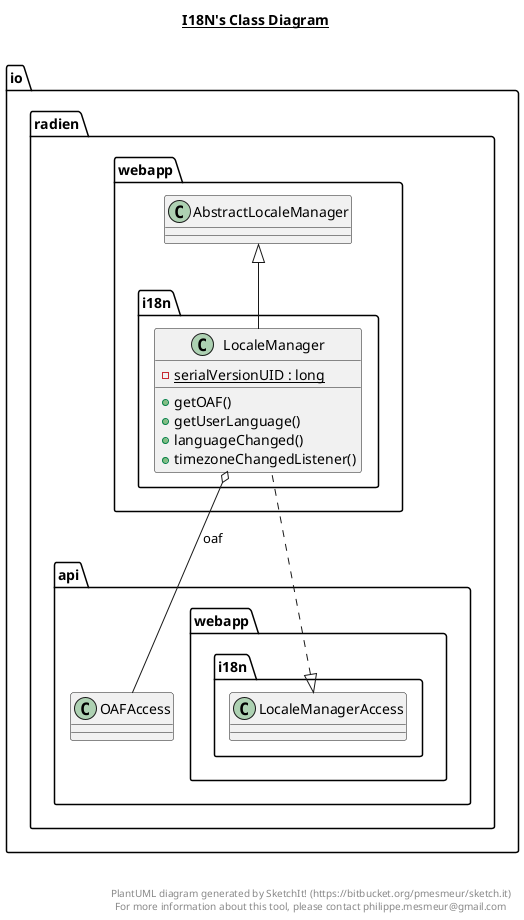 @startuml

title __I18N's Class Diagram__\n

  namespace io.radien.webapp {
    namespace i18n {
      class io.radien.webapp.i18n.LocaleManager {
          {static} - serialVersionUID : long
          + getOAF()
          + getUserLanguage()
          + languageChanged()
          + timezoneChangedListener()
      }
    }
  }
  

  io.radien.webapp.i18n.LocaleManager .up.|> io.radien.api.webapp.i18n.LocaleManagerAccess
  io.radien.webapp.i18n.LocaleManager -up-|> io.radien.webapp.AbstractLocaleManager
  io.radien.webapp.i18n.LocaleManager o-- io.radien.api.OAFAccess : oaf


right footer


PlantUML diagram generated by SketchIt! (https://bitbucket.org/pmesmeur/sketch.it)
For more information about this tool, please contact philippe.mesmeur@gmail.com
endfooter

@enduml

